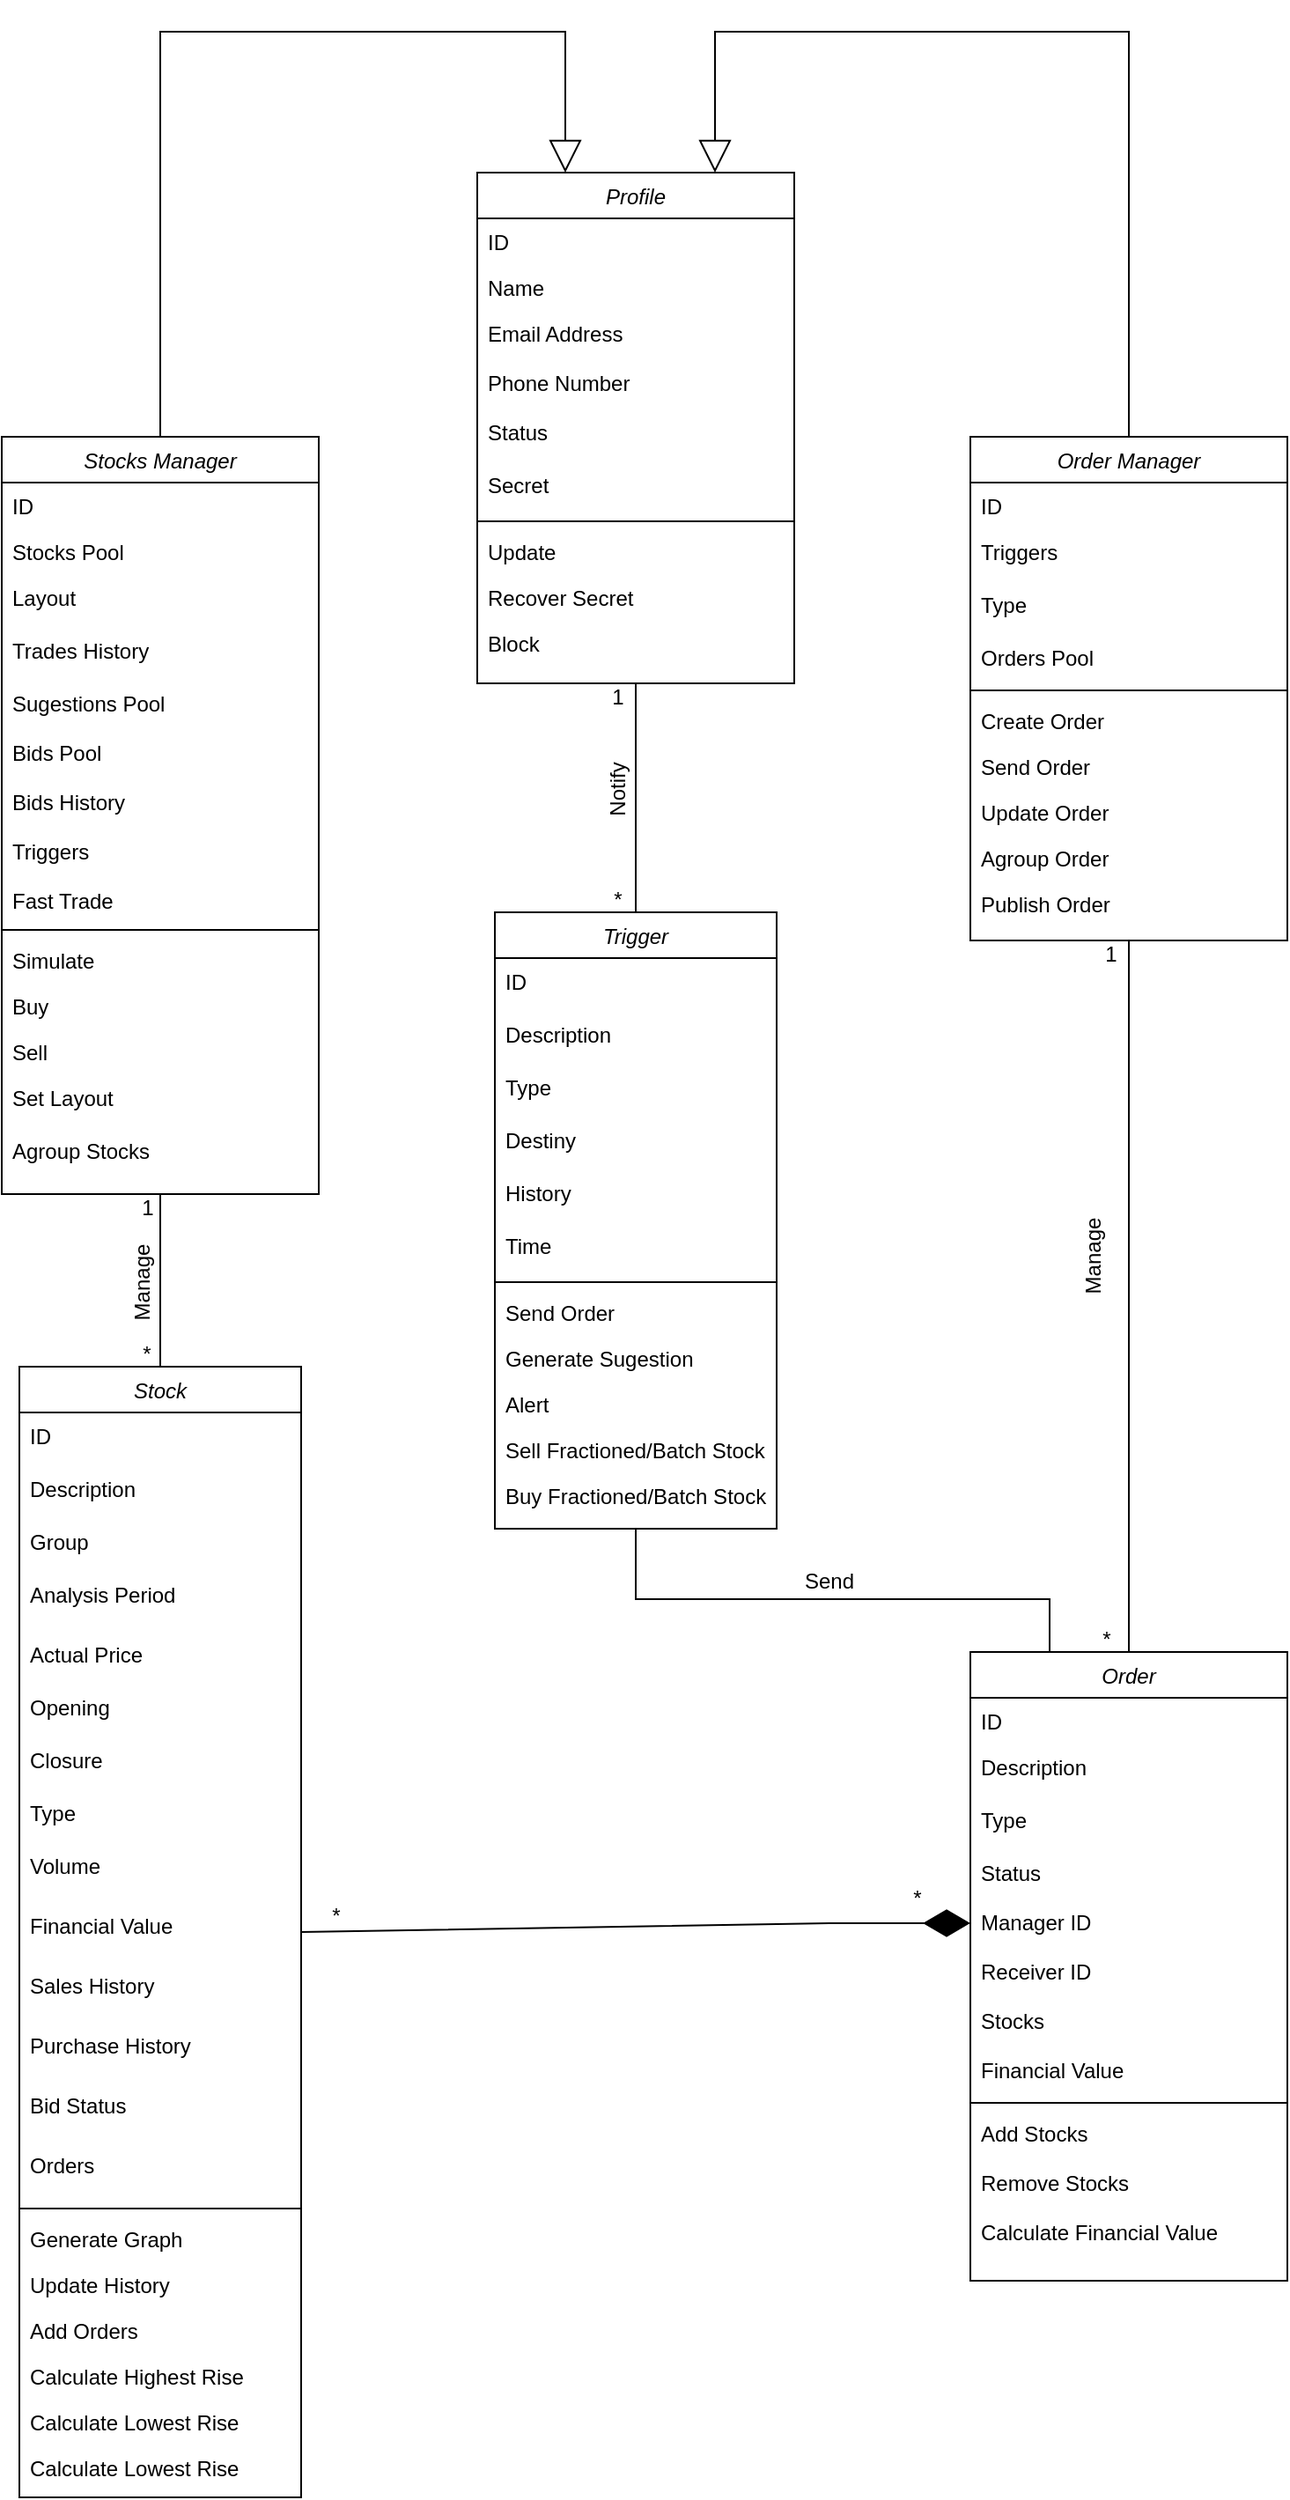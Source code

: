<mxfile version="21.0.6" type="github">
  <diagram id="C5RBs43oDa-KdzZeNtuy" name="Page-1">
    <mxGraphModel dx="959" dy="537" grid="1" gridSize="10" guides="1" tooltips="1" connect="1" arrows="1" fold="1" page="1" pageScale="1" pageWidth="827" pageHeight="1169" math="0" shadow="0">
      <root>
        <mxCell id="WIyWlLk6GJQsqaUBKTNV-0" />
        <mxCell id="WIyWlLk6GJQsqaUBKTNV-1" parent="WIyWlLk6GJQsqaUBKTNV-0" />
        <mxCell id="zkfFHV4jXpPFQw0GAbJ--0" value="Profile" style="swimlane;fontStyle=2;align=center;verticalAlign=top;childLayout=stackLayout;horizontal=1;startSize=26;horizontalStack=0;resizeParent=1;resizeLast=0;collapsible=1;marginBottom=0;rounded=0;shadow=0;strokeWidth=1;" parent="WIyWlLk6GJQsqaUBKTNV-1" vertex="1">
          <mxGeometry x="290" y="120" width="180" height="290" as="geometry">
            <mxRectangle x="290" y="120" width="160" height="26" as="alternateBounds" />
          </mxGeometry>
        </mxCell>
        <mxCell id="zkfFHV4jXpPFQw0GAbJ--1" value="ID" style="text;align=left;verticalAlign=top;spacingLeft=4;spacingRight=4;overflow=hidden;rotatable=0;points=[[0,0.5],[1,0.5]];portConstraint=eastwest;" parent="zkfFHV4jXpPFQw0GAbJ--0" vertex="1">
          <mxGeometry y="26" width="180" height="26" as="geometry" />
        </mxCell>
        <mxCell id="VoE8Lztti9GlDLRL7Cn9-77" value="Name" style="text;align=left;verticalAlign=top;spacingLeft=4;spacingRight=4;overflow=hidden;rotatable=0;points=[[0,0.5],[1,0.5]];portConstraint=eastwest;" vertex="1" parent="zkfFHV4jXpPFQw0GAbJ--0">
          <mxGeometry y="52" width="180" height="26" as="geometry" />
        </mxCell>
        <mxCell id="VoE8Lztti9GlDLRL7Cn9-10" value="Email Address" style="text;align=left;verticalAlign=top;spacingLeft=4;spacingRight=4;overflow=hidden;rotatable=0;points=[[0,0.5],[1,0.5]];portConstraint=eastwest;rounded=0;shadow=0;html=0;" vertex="1" parent="zkfFHV4jXpPFQw0GAbJ--0">
          <mxGeometry y="78" width="180" height="28" as="geometry" />
        </mxCell>
        <mxCell id="VoE8Lztti9GlDLRL7Cn9-27" value="Phone Number" style="text;align=left;verticalAlign=top;spacingLeft=4;spacingRight=4;overflow=hidden;rotatable=0;points=[[0,0.5],[1,0.5]];portConstraint=eastwest;rounded=0;shadow=0;html=0;" vertex="1" parent="zkfFHV4jXpPFQw0GAbJ--0">
          <mxGeometry y="106" width="180" height="28" as="geometry" />
        </mxCell>
        <mxCell id="VoE8Lztti9GlDLRL7Cn9-11" value="Status" style="text;align=left;verticalAlign=top;spacingLeft=4;spacingRight=4;overflow=hidden;rotatable=0;points=[[0,0.5],[1,0.5]];portConstraint=eastwest;rounded=0;shadow=0;html=0;" vertex="1" parent="zkfFHV4jXpPFQw0GAbJ--0">
          <mxGeometry y="134" width="180" height="30" as="geometry" />
        </mxCell>
        <mxCell id="VoE8Lztti9GlDLRL7Cn9-12" value="Secret" style="text;align=left;verticalAlign=top;spacingLeft=4;spacingRight=4;overflow=hidden;rotatable=0;points=[[0,0.5],[1,0.5]];portConstraint=eastwest;rounded=0;shadow=0;html=0;" vertex="1" parent="zkfFHV4jXpPFQw0GAbJ--0">
          <mxGeometry y="164" width="180" height="30" as="geometry" />
        </mxCell>
        <mxCell id="zkfFHV4jXpPFQw0GAbJ--4" value="" style="line;html=1;strokeWidth=1;align=left;verticalAlign=middle;spacingTop=-1;spacingLeft=3;spacingRight=3;rotatable=0;labelPosition=right;points=[];portConstraint=eastwest;" parent="zkfFHV4jXpPFQw0GAbJ--0" vertex="1">
          <mxGeometry y="194" width="180" height="8" as="geometry" />
        </mxCell>
        <mxCell id="zkfFHV4jXpPFQw0GAbJ--5" value="Update" style="text;align=left;verticalAlign=top;spacingLeft=4;spacingRight=4;overflow=hidden;rotatable=0;points=[[0,0.5],[1,0.5]];portConstraint=eastwest;" parent="zkfFHV4jXpPFQw0GAbJ--0" vertex="1">
          <mxGeometry y="202" width="180" height="26" as="geometry" />
        </mxCell>
        <mxCell id="VoE8Lztti9GlDLRL7Cn9-13" value="Recover Secret" style="text;align=left;verticalAlign=top;spacingLeft=4;spacingRight=4;overflow=hidden;rotatable=0;points=[[0,0.5],[1,0.5]];portConstraint=eastwest;" vertex="1" parent="zkfFHV4jXpPFQw0GAbJ--0">
          <mxGeometry y="228" width="180" height="26" as="geometry" />
        </mxCell>
        <mxCell id="VoE8Lztti9GlDLRL7Cn9-14" value="Block" style="text;align=left;verticalAlign=top;spacingLeft=4;spacingRight=4;overflow=hidden;rotatable=0;points=[[0,0.5],[1,0.5]];portConstraint=eastwest;" vertex="1" parent="zkfFHV4jXpPFQw0GAbJ--0">
          <mxGeometry y="254" width="180" height="26" as="geometry" />
        </mxCell>
        <mxCell id="VoE8Lztti9GlDLRL7Cn9-42" value="Order Manager" style="swimlane;fontStyle=2;align=center;verticalAlign=top;childLayout=stackLayout;horizontal=1;startSize=26;horizontalStack=0;resizeParent=1;resizeLast=0;collapsible=1;marginBottom=0;rounded=0;shadow=0;strokeWidth=1;" vertex="1" parent="WIyWlLk6GJQsqaUBKTNV-1">
          <mxGeometry x="570" y="270" width="180" height="286" as="geometry">
            <mxRectangle x="580" y="320" width="160" height="26" as="alternateBounds" />
          </mxGeometry>
        </mxCell>
        <mxCell id="VoE8Lztti9GlDLRL7Cn9-79" value="ID" style="text;align=left;verticalAlign=top;spacingLeft=4;spacingRight=4;overflow=hidden;rotatable=0;points=[[0,0.5],[1,0.5]];portConstraint=eastwest;" vertex="1" parent="VoE8Lztti9GlDLRL7Cn9-42">
          <mxGeometry y="26" width="180" height="26" as="geometry" />
        </mxCell>
        <mxCell id="VoE8Lztti9GlDLRL7Cn9-44" value="Triggers" style="text;align=left;verticalAlign=top;spacingLeft=4;spacingRight=4;overflow=hidden;rotatable=0;points=[[0,0.5],[1,0.5]];portConstraint=eastwest;rounded=0;shadow=0;html=0;" vertex="1" parent="VoE8Lztti9GlDLRL7Cn9-42">
          <mxGeometry y="52" width="180" height="30" as="geometry" />
        </mxCell>
        <mxCell id="VoE8Lztti9GlDLRL7Cn9-45" value="Type" style="text;align=left;verticalAlign=top;spacingLeft=4;spacingRight=4;overflow=hidden;rotatable=0;points=[[0,0.5],[1,0.5]];portConstraint=eastwest;rounded=0;shadow=0;html=0;" vertex="1" parent="VoE8Lztti9GlDLRL7Cn9-42">
          <mxGeometry y="82" width="180" height="30" as="geometry" />
        </mxCell>
        <mxCell id="VoE8Lztti9GlDLRL7Cn9-46" value="Orders Pool" style="text;align=left;verticalAlign=top;spacingLeft=4;spacingRight=4;overflow=hidden;rotatable=0;points=[[0,0.5],[1,0.5]];portConstraint=eastwest;rounded=0;shadow=0;html=0;" vertex="1" parent="VoE8Lztti9GlDLRL7Cn9-42">
          <mxGeometry y="112" width="180" height="28" as="geometry" />
        </mxCell>
        <mxCell id="VoE8Lztti9GlDLRL7Cn9-50" value="" style="line;html=1;strokeWidth=1;align=left;verticalAlign=middle;spacingTop=-1;spacingLeft=3;spacingRight=3;rotatable=0;labelPosition=right;points=[];portConstraint=eastwest;" vertex="1" parent="VoE8Lztti9GlDLRL7Cn9-42">
          <mxGeometry y="140" width="180" height="8" as="geometry" />
        </mxCell>
        <mxCell id="VoE8Lztti9GlDLRL7Cn9-52" value="Create Order" style="text;align=left;verticalAlign=top;spacingLeft=4;spacingRight=4;overflow=hidden;rotatable=0;points=[[0,0.5],[1,0.5]];portConstraint=eastwest;" vertex="1" parent="VoE8Lztti9GlDLRL7Cn9-42">
          <mxGeometry y="148" width="180" height="26" as="geometry" />
        </mxCell>
        <mxCell id="VoE8Lztti9GlDLRL7Cn9-149" value="Send Order" style="text;align=left;verticalAlign=top;spacingLeft=4;spacingRight=4;overflow=hidden;rotatable=0;points=[[0,0.5],[1,0.5]];portConstraint=eastwest;" vertex="1" parent="VoE8Lztti9GlDLRL7Cn9-42">
          <mxGeometry y="174" width="180" height="26" as="geometry" />
        </mxCell>
        <mxCell id="VoE8Lztti9GlDLRL7Cn9-51" value="Update Order" style="text;align=left;verticalAlign=top;spacingLeft=4;spacingRight=4;overflow=hidden;rotatable=0;points=[[0,0.5],[1,0.5]];portConstraint=eastwest;" vertex="1" parent="VoE8Lztti9GlDLRL7Cn9-42">
          <mxGeometry y="200" width="180" height="26" as="geometry" />
        </mxCell>
        <mxCell id="VoE8Lztti9GlDLRL7Cn9-60" value="Agroup Order" style="text;align=left;verticalAlign=top;spacingLeft=4;spacingRight=4;overflow=hidden;rotatable=0;points=[[0,0.5],[1,0.5]];portConstraint=eastwest;" vertex="1" parent="VoE8Lztti9GlDLRL7Cn9-42">
          <mxGeometry y="226" width="180" height="26" as="geometry" />
        </mxCell>
        <mxCell id="VoE8Lztti9GlDLRL7Cn9-61" value="Publish Order" style="text;align=left;verticalAlign=top;spacingLeft=4;spacingRight=4;overflow=hidden;rotatable=0;points=[[0,0.5],[1,0.5]];portConstraint=eastwest;" vertex="1" parent="VoE8Lztti9GlDLRL7Cn9-42">
          <mxGeometry y="252" width="180" height="26" as="geometry" />
        </mxCell>
        <mxCell id="VoE8Lztti9GlDLRL7Cn9-15" value="Stocks Manager" style="swimlane;fontStyle=2;align=center;verticalAlign=top;childLayout=stackLayout;horizontal=1;startSize=26;horizontalStack=0;resizeParent=1;resizeLast=0;collapsible=1;marginBottom=0;rounded=0;shadow=0;strokeWidth=1;" vertex="1" parent="WIyWlLk6GJQsqaUBKTNV-1">
          <mxGeometry x="20" y="270" width="180" height="430" as="geometry">
            <mxRectangle x="20" y="270" width="160" height="26" as="alternateBounds" />
          </mxGeometry>
        </mxCell>
        <mxCell id="VoE8Lztti9GlDLRL7Cn9-78" value="ID" style="text;align=left;verticalAlign=top;spacingLeft=4;spacingRight=4;overflow=hidden;rotatable=0;points=[[0,0.5],[1,0.5]];portConstraint=eastwest;" vertex="1" parent="VoE8Lztti9GlDLRL7Cn9-15">
          <mxGeometry y="26" width="180" height="26" as="geometry" />
        </mxCell>
        <mxCell id="VoE8Lztti9GlDLRL7Cn9-16" value="Stocks Pool" style="text;align=left;verticalAlign=top;spacingLeft=4;spacingRight=4;overflow=hidden;rotatable=0;points=[[0,0.5],[1,0.5]];portConstraint=eastwest;" vertex="1" parent="VoE8Lztti9GlDLRL7Cn9-15">
          <mxGeometry y="52" width="180" height="26" as="geometry" />
        </mxCell>
        <mxCell id="VoE8Lztti9GlDLRL7Cn9-24" value="Layout" style="text;align=left;verticalAlign=top;spacingLeft=4;spacingRight=4;overflow=hidden;rotatable=0;points=[[0,0.5],[1,0.5]];portConstraint=eastwest;rounded=0;shadow=0;html=0;" vertex="1" parent="VoE8Lztti9GlDLRL7Cn9-15">
          <mxGeometry y="78" width="180" height="30" as="geometry" />
        </mxCell>
        <mxCell id="VoE8Lztti9GlDLRL7Cn9-18" value="Trades History" style="text;align=left;verticalAlign=top;spacingLeft=4;spacingRight=4;overflow=hidden;rotatable=0;points=[[0,0.5],[1,0.5]];portConstraint=eastwest;rounded=0;shadow=0;html=0;" vertex="1" parent="VoE8Lztti9GlDLRL7Cn9-15">
          <mxGeometry y="108" width="180" height="30" as="geometry" />
        </mxCell>
        <mxCell id="VoE8Lztti9GlDLRL7Cn9-26" value="Sugestions Pool" style="text;align=left;verticalAlign=top;spacingLeft=4;spacingRight=4;overflow=hidden;rotatable=0;points=[[0,0.5],[1,0.5]];portConstraint=eastwest;rounded=0;shadow=0;html=0;" vertex="1" parent="VoE8Lztti9GlDLRL7Cn9-15">
          <mxGeometry y="138" width="180" height="28" as="geometry" />
        </mxCell>
        <mxCell id="VoE8Lztti9GlDLRL7Cn9-39" value="Bids Pool" style="text;align=left;verticalAlign=top;spacingLeft=4;spacingRight=4;overflow=hidden;rotatable=0;points=[[0,0.5],[1,0.5]];portConstraint=eastwest;rounded=0;shadow=0;html=0;" vertex="1" parent="VoE8Lztti9GlDLRL7Cn9-15">
          <mxGeometry y="166" width="180" height="28" as="geometry" />
        </mxCell>
        <mxCell id="VoE8Lztti9GlDLRL7Cn9-57" value="Bids History" style="text;align=left;verticalAlign=top;spacingLeft=4;spacingRight=4;overflow=hidden;rotatable=0;points=[[0,0.5],[1,0.5]];portConstraint=eastwest;rounded=0;shadow=0;html=0;" vertex="1" parent="VoE8Lztti9GlDLRL7Cn9-15">
          <mxGeometry y="194" width="180" height="28" as="geometry" />
        </mxCell>
        <mxCell id="VoE8Lztti9GlDLRL7Cn9-17" value="Triggers" style="text;align=left;verticalAlign=top;spacingLeft=4;spacingRight=4;overflow=hidden;rotatable=0;points=[[0,0.5],[1,0.5]];portConstraint=eastwest;rounded=0;shadow=0;html=0;" vertex="1" parent="VoE8Lztti9GlDLRL7Cn9-15">
          <mxGeometry y="222" width="180" height="28" as="geometry" />
        </mxCell>
        <mxCell id="VoE8Lztti9GlDLRL7Cn9-164" value="Fast Trade" style="text;align=left;verticalAlign=top;spacingLeft=4;spacingRight=4;overflow=hidden;rotatable=0;points=[[0,0.5],[1,0.5]];portConstraint=eastwest;" vertex="1" parent="VoE8Lztti9GlDLRL7Cn9-15">
          <mxGeometry y="250" width="180" height="26" as="geometry" />
        </mxCell>
        <mxCell id="VoE8Lztti9GlDLRL7Cn9-20" value="" style="line;html=1;strokeWidth=1;align=left;verticalAlign=middle;spacingTop=-1;spacingLeft=3;spacingRight=3;rotatable=0;labelPosition=right;points=[];portConstraint=eastwest;" vertex="1" parent="VoE8Lztti9GlDLRL7Cn9-15">
          <mxGeometry y="276" width="180" height="8" as="geometry" />
        </mxCell>
        <mxCell id="VoE8Lztti9GlDLRL7Cn9-21" value="Simulate" style="text;align=left;verticalAlign=top;spacingLeft=4;spacingRight=4;overflow=hidden;rotatable=0;points=[[0,0.5],[1,0.5]];portConstraint=eastwest;" vertex="1" parent="VoE8Lztti9GlDLRL7Cn9-15">
          <mxGeometry y="284" width="180" height="26" as="geometry" />
        </mxCell>
        <mxCell id="VoE8Lztti9GlDLRL7Cn9-22" value="Buy" style="text;align=left;verticalAlign=top;spacingLeft=4;spacingRight=4;overflow=hidden;rotatable=0;points=[[0,0.5],[1,0.5]];portConstraint=eastwest;" vertex="1" parent="VoE8Lztti9GlDLRL7Cn9-15">
          <mxGeometry y="310" width="180" height="26" as="geometry" />
        </mxCell>
        <mxCell id="VoE8Lztti9GlDLRL7Cn9-40" value="Sell" style="text;align=left;verticalAlign=top;spacingLeft=4;spacingRight=4;overflow=hidden;rotatable=0;points=[[0,0.5],[1,0.5]];portConstraint=eastwest;" vertex="1" parent="VoE8Lztti9GlDLRL7Cn9-15">
          <mxGeometry y="336" width="180" height="26" as="geometry" />
        </mxCell>
        <mxCell id="VoE8Lztti9GlDLRL7Cn9-23" value="Set Layout" style="text;align=left;verticalAlign=top;spacingLeft=4;spacingRight=4;overflow=hidden;rotatable=0;points=[[0,0.5],[1,0.5]];portConstraint=eastwest;" vertex="1" parent="VoE8Lztti9GlDLRL7Cn9-15">
          <mxGeometry y="362" width="180" height="30" as="geometry" />
        </mxCell>
        <mxCell id="VoE8Lztti9GlDLRL7Cn9-41" value="Agroup Stocks" style="text;align=left;verticalAlign=top;spacingLeft=4;spacingRight=4;overflow=hidden;rotatable=0;points=[[0,0.5],[1,0.5]];portConstraint=eastwest;" vertex="1" parent="VoE8Lztti9GlDLRL7Cn9-15">
          <mxGeometry y="392" width="180" height="30" as="geometry" />
        </mxCell>
        <mxCell id="VoE8Lztti9GlDLRL7Cn9-63" value="Stock" style="swimlane;fontStyle=2;align=center;verticalAlign=top;childLayout=stackLayout;horizontal=1;startSize=26;horizontalStack=0;resizeParent=1;resizeLast=0;collapsible=1;marginBottom=0;rounded=0;shadow=0;strokeWidth=1;" vertex="1" parent="WIyWlLk6GJQsqaUBKTNV-1">
          <mxGeometry x="30" y="798" width="160" height="642" as="geometry">
            <mxRectangle x="30" y="860" width="160" height="26" as="alternateBounds" />
          </mxGeometry>
        </mxCell>
        <mxCell id="VoE8Lztti9GlDLRL7Cn9-75" value="ID" style="text;align=left;verticalAlign=top;spacingLeft=4;spacingRight=4;overflow=hidden;rotatable=0;points=[[0,0.5],[1,0.5]];portConstraint=eastwest;rounded=0;shadow=0;html=0;" vertex="1" parent="VoE8Lztti9GlDLRL7Cn9-63">
          <mxGeometry y="26" width="160" height="30" as="geometry" />
        </mxCell>
        <mxCell id="VoE8Lztti9GlDLRL7Cn9-153" value="Description" style="text;align=left;verticalAlign=top;spacingLeft=4;spacingRight=4;overflow=hidden;rotatable=0;points=[[0,0.5],[1,0.5]];portConstraint=eastwest;rounded=0;shadow=0;html=0;" vertex="1" parent="VoE8Lztti9GlDLRL7Cn9-63">
          <mxGeometry y="56" width="160" height="30" as="geometry" />
        </mxCell>
        <mxCell id="VoE8Lztti9GlDLRL7Cn9-76" value="Group" style="text;align=left;verticalAlign=top;spacingLeft=4;spacingRight=4;overflow=hidden;rotatable=0;points=[[0,0.5],[1,0.5]];portConstraint=eastwest;rounded=0;shadow=0;html=0;" vertex="1" parent="VoE8Lztti9GlDLRL7Cn9-63">
          <mxGeometry y="86" width="160" height="30" as="geometry" />
        </mxCell>
        <mxCell id="VoE8Lztti9GlDLRL7Cn9-96" value="Analysis Period" style="text;align=left;verticalAlign=top;spacingLeft=4;spacingRight=4;overflow=hidden;rotatable=0;points=[[0,0.5],[1,0.5]];portConstraint=eastwest;rounded=0;shadow=0;html=0;" vertex="1" parent="VoE8Lztti9GlDLRL7Cn9-63">
          <mxGeometry y="116" width="160" height="34" as="geometry" />
        </mxCell>
        <mxCell id="VoE8Lztti9GlDLRL7Cn9-65" value="Actual Price" style="text;align=left;verticalAlign=top;spacingLeft=4;spacingRight=4;overflow=hidden;rotatable=0;points=[[0,0.5],[1,0.5]];portConstraint=eastwest;rounded=0;shadow=0;html=0;" vertex="1" parent="VoE8Lztti9GlDLRL7Cn9-63">
          <mxGeometry y="150" width="160" height="30" as="geometry" />
        </mxCell>
        <mxCell id="VoE8Lztti9GlDLRL7Cn9-93" value="Opening" style="text;align=left;verticalAlign=top;spacingLeft=4;spacingRight=4;overflow=hidden;rotatable=0;points=[[0,0.5],[1,0.5]];portConstraint=eastwest;rounded=0;shadow=0;html=0;" vertex="1" parent="VoE8Lztti9GlDLRL7Cn9-63">
          <mxGeometry y="180" width="160" height="30" as="geometry" />
        </mxCell>
        <mxCell id="VoE8Lztti9GlDLRL7Cn9-94" value="Closure" style="text;align=left;verticalAlign=top;spacingLeft=4;spacingRight=4;overflow=hidden;rotatable=0;points=[[0,0.5],[1,0.5]];portConstraint=eastwest;rounded=0;shadow=0;html=0;" vertex="1" parent="VoE8Lztti9GlDLRL7Cn9-63">
          <mxGeometry y="210" width="160" height="30" as="geometry" />
        </mxCell>
        <mxCell id="VoE8Lztti9GlDLRL7Cn9-84" value="Type" style="text;align=left;verticalAlign=top;spacingLeft=4;spacingRight=4;overflow=hidden;rotatable=0;points=[[0,0.5],[1,0.5]];portConstraint=eastwest;rounded=0;shadow=0;html=0;" vertex="1" parent="VoE8Lztti9GlDLRL7Cn9-63">
          <mxGeometry y="240" width="160" height="30" as="geometry" />
        </mxCell>
        <mxCell id="VoE8Lztti9GlDLRL7Cn9-73" value="Volume" style="text;align=left;verticalAlign=top;spacingLeft=4;spacingRight=4;overflow=hidden;rotatable=0;points=[[0,0.5],[1,0.5]];portConstraint=eastwest;rounded=0;shadow=0;html=0;" vertex="1" parent="VoE8Lztti9GlDLRL7Cn9-63">
          <mxGeometry y="270" width="160" height="34" as="geometry" />
        </mxCell>
        <mxCell id="VoE8Lztti9GlDLRL7Cn9-158" value="Financial Value" style="text;align=left;verticalAlign=top;spacingLeft=4;spacingRight=4;overflow=hidden;rotatable=0;points=[[0,0.5],[1,0.5]];portConstraint=eastwest;rounded=0;shadow=0;html=0;" vertex="1" parent="VoE8Lztti9GlDLRL7Cn9-63">
          <mxGeometry y="304" width="160" height="34" as="geometry" />
        </mxCell>
        <mxCell id="VoE8Lztti9GlDLRL7Cn9-80" value="Sales History" style="text;align=left;verticalAlign=top;spacingLeft=4;spacingRight=4;overflow=hidden;rotatable=0;points=[[0,0.5],[1,0.5]];portConstraint=eastwest;rounded=0;shadow=0;html=0;" vertex="1" parent="VoE8Lztti9GlDLRL7Cn9-63">
          <mxGeometry y="338" width="160" height="34" as="geometry" />
        </mxCell>
        <mxCell id="VoE8Lztti9GlDLRL7Cn9-81" value="Purchase History" style="text;align=left;verticalAlign=top;spacingLeft=4;spacingRight=4;overflow=hidden;rotatable=0;points=[[0,0.5],[1,0.5]];portConstraint=eastwest;rounded=0;shadow=0;html=0;" vertex="1" parent="VoE8Lztti9GlDLRL7Cn9-63">
          <mxGeometry y="372" width="160" height="34" as="geometry" />
        </mxCell>
        <mxCell id="VoE8Lztti9GlDLRL7Cn9-74" value="Bid Status" style="text;align=left;verticalAlign=top;spacingLeft=4;spacingRight=4;overflow=hidden;rotatable=0;points=[[0,0.5],[1,0.5]];portConstraint=eastwest;rounded=0;shadow=0;html=0;" vertex="1" parent="VoE8Lztti9GlDLRL7Cn9-63">
          <mxGeometry y="406" width="160" height="34" as="geometry" />
        </mxCell>
        <mxCell id="VoE8Lztti9GlDLRL7Cn9-150" value="Orders" style="text;align=left;verticalAlign=top;spacingLeft=4;spacingRight=4;overflow=hidden;rotatable=0;points=[[0,0.5],[1,0.5]];portConstraint=eastwest;rounded=0;shadow=0;html=0;" vertex="1" parent="VoE8Lztti9GlDLRL7Cn9-63">
          <mxGeometry y="440" width="160" height="34" as="geometry" />
        </mxCell>
        <mxCell id="VoE8Lztti9GlDLRL7Cn9-67" value="" style="line;html=1;strokeWidth=1;align=left;verticalAlign=middle;spacingTop=-1;spacingLeft=3;spacingRight=3;rotatable=0;labelPosition=right;points=[];portConstraint=eastwest;" vertex="1" parent="VoE8Lztti9GlDLRL7Cn9-63">
          <mxGeometry y="474" width="160" height="8" as="geometry" />
        </mxCell>
        <mxCell id="VoE8Lztti9GlDLRL7Cn9-68" value="Generate Graph" style="text;align=left;verticalAlign=top;spacingLeft=4;spacingRight=4;overflow=hidden;rotatable=0;points=[[0,0.5],[1,0.5]];portConstraint=eastwest;" vertex="1" parent="VoE8Lztti9GlDLRL7Cn9-63">
          <mxGeometry y="482" width="160" height="26" as="geometry" />
        </mxCell>
        <mxCell id="VoE8Lztti9GlDLRL7Cn9-69" value="Update History" style="text;align=left;verticalAlign=top;spacingLeft=4;spacingRight=4;overflow=hidden;rotatable=0;points=[[0,0.5],[1,0.5]];portConstraint=eastwest;" vertex="1" parent="VoE8Lztti9GlDLRL7Cn9-63">
          <mxGeometry y="508" width="160" height="26" as="geometry" />
        </mxCell>
        <mxCell id="VoE8Lztti9GlDLRL7Cn9-82" value="Add Orders" style="text;align=left;verticalAlign=top;spacingLeft=4;spacingRight=4;overflow=hidden;rotatable=0;points=[[0,0.5],[1,0.5]];portConstraint=eastwest;" vertex="1" parent="VoE8Lztti9GlDLRL7Cn9-63">
          <mxGeometry y="534" width="160" height="26" as="geometry" />
        </mxCell>
        <mxCell id="VoE8Lztti9GlDLRL7Cn9-90" value="Calculate Highest Rise" style="text;align=left;verticalAlign=top;spacingLeft=4;spacingRight=4;overflow=hidden;rotatable=0;points=[[0,0.5],[1,0.5]];portConstraint=eastwest;" vertex="1" parent="VoE8Lztti9GlDLRL7Cn9-63">
          <mxGeometry y="560" width="160" height="26" as="geometry" />
        </mxCell>
        <mxCell id="VoE8Lztti9GlDLRL7Cn9-92" value="Calculate Lowest Rise" style="text;align=left;verticalAlign=top;spacingLeft=4;spacingRight=4;overflow=hidden;rotatable=0;points=[[0,0.5],[1,0.5]];portConstraint=eastwest;" vertex="1" parent="VoE8Lztti9GlDLRL7Cn9-63">
          <mxGeometry y="586" width="160" height="26" as="geometry" />
        </mxCell>
        <mxCell id="VoE8Lztti9GlDLRL7Cn9-161" value="Calculate Lowest Rise" style="text;align=left;verticalAlign=top;spacingLeft=4;spacingRight=4;overflow=hidden;rotatable=0;points=[[0,0.5],[1,0.5]];portConstraint=eastwest;" vertex="1" parent="VoE8Lztti9GlDLRL7Cn9-63">
          <mxGeometry y="612" width="160" height="26" as="geometry" />
        </mxCell>
        <mxCell id="VoE8Lztti9GlDLRL7Cn9-100" value="Trigger" style="swimlane;fontStyle=2;align=center;verticalAlign=top;childLayout=stackLayout;horizontal=1;startSize=26;horizontalStack=0;resizeParent=1;resizeLast=0;collapsible=1;marginBottom=0;rounded=0;shadow=0;strokeWidth=1;" vertex="1" parent="WIyWlLk6GJQsqaUBKTNV-1">
          <mxGeometry x="300" y="540" width="160" height="350" as="geometry">
            <mxRectangle x="310" y="454" width="160" height="26" as="alternateBounds" />
          </mxGeometry>
        </mxCell>
        <mxCell id="VoE8Lztti9GlDLRL7Cn9-101" value="ID" style="text;align=left;verticalAlign=top;spacingLeft=4;spacingRight=4;overflow=hidden;rotatable=0;points=[[0,0.5],[1,0.5]];portConstraint=eastwest;rounded=0;shadow=0;html=0;" vertex="1" parent="VoE8Lztti9GlDLRL7Cn9-100">
          <mxGeometry y="26" width="160" height="30" as="geometry" />
        </mxCell>
        <mxCell id="VoE8Lztti9GlDLRL7Cn9-154" value="Description" style="text;align=left;verticalAlign=top;spacingLeft=4;spacingRight=4;overflow=hidden;rotatable=0;points=[[0,0.5],[1,0.5]];portConstraint=eastwest;rounded=0;shadow=0;html=0;" vertex="1" parent="VoE8Lztti9GlDLRL7Cn9-100">
          <mxGeometry y="56" width="160" height="30" as="geometry" />
        </mxCell>
        <mxCell id="VoE8Lztti9GlDLRL7Cn9-122" value="Type" style="text;align=left;verticalAlign=top;spacingLeft=4;spacingRight=4;overflow=hidden;rotatable=0;points=[[0,0.5],[1,0.5]];portConstraint=eastwest;rounded=0;shadow=0;html=0;" vertex="1" parent="VoE8Lztti9GlDLRL7Cn9-100">
          <mxGeometry y="86" width="160" height="30" as="geometry" />
        </mxCell>
        <mxCell id="VoE8Lztti9GlDLRL7Cn9-124" value="Destiny" style="text;align=left;verticalAlign=top;spacingLeft=4;spacingRight=4;overflow=hidden;rotatable=0;points=[[0,0.5],[1,0.5]];portConstraint=eastwest;rounded=0;shadow=0;html=0;" vertex="1" parent="VoE8Lztti9GlDLRL7Cn9-100">
          <mxGeometry y="116" width="160" height="30" as="geometry" />
        </mxCell>
        <mxCell id="VoE8Lztti9GlDLRL7Cn9-126" value="History" style="text;align=left;verticalAlign=top;spacingLeft=4;spacingRight=4;overflow=hidden;rotatable=0;points=[[0,0.5],[1,0.5]];portConstraint=eastwest;rounded=0;shadow=0;html=0;" vertex="1" parent="VoE8Lztti9GlDLRL7Cn9-100">
          <mxGeometry y="146" width="160" height="30" as="geometry" />
        </mxCell>
        <mxCell id="VoE8Lztti9GlDLRL7Cn9-123" value="Time" style="text;align=left;verticalAlign=top;spacingLeft=4;spacingRight=4;overflow=hidden;rotatable=0;points=[[0,0.5],[1,0.5]];portConstraint=eastwest;rounded=0;shadow=0;html=0;" vertex="1" parent="VoE8Lztti9GlDLRL7Cn9-100">
          <mxGeometry y="176" width="160" height="30" as="geometry" />
        </mxCell>
        <mxCell id="VoE8Lztti9GlDLRL7Cn9-113" value="" style="line;html=1;strokeWidth=1;align=left;verticalAlign=middle;spacingTop=-1;spacingLeft=3;spacingRight=3;rotatable=0;labelPosition=right;points=[];portConstraint=eastwest;" vertex="1" parent="VoE8Lztti9GlDLRL7Cn9-100">
          <mxGeometry y="206" width="160" height="8" as="geometry" />
        </mxCell>
        <mxCell id="VoE8Lztti9GlDLRL7Cn9-114" value="Send Order" style="text;align=left;verticalAlign=top;spacingLeft=4;spacingRight=4;overflow=hidden;rotatable=0;points=[[0,0.5],[1,0.5]];portConstraint=eastwest;" vertex="1" parent="VoE8Lztti9GlDLRL7Cn9-100">
          <mxGeometry y="214" width="160" height="26" as="geometry" />
        </mxCell>
        <mxCell id="VoE8Lztti9GlDLRL7Cn9-141" value="Generate Sugestion" style="text;align=left;verticalAlign=top;spacingLeft=4;spacingRight=4;overflow=hidden;rotatable=0;points=[[0,0.5],[1,0.5]];portConstraint=eastwest;" vertex="1" parent="VoE8Lztti9GlDLRL7Cn9-100">
          <mxGeometry y="240" width="160" height="26" as="geometry" />
        </mxCell>
        <mxCell id="VoE8Lztti9GlDLRL7Cn9-115" value="Alert" style="text;align=left;verticalAlign=top;spacingLeft=4;spacingRight=4;overflow=hidden;rotatable=0;points=[[0,0.5],[1,0.5]];portConstraint=eastwest;" vertex="1" parent="VoE8Lztti9GlDLRL7Cn9-100">
          <mxGeometry y="266" width="160" height="26" as="geometry" />
        </mxCell>
        <mxCell id="VoE8Lztti9GlDLRL7Cn9-127" value="Sell Fractioned/Batch Stock" style="text;align=left;verticalAlign=top;spacingLeft=4;spacingRight=4;overflow=hidden;rotatable=0;points=[[0,0.5],[1,0.5]];portConstraint=eastwest;" vertex="1" parent="VoE8Lztti9GlDLRL7Cn9-100">
          <mxGeometry y="292" width="160" height="26" as="geometry" />
        </mxCell>
        <mxCell id="VoE8Lztti9GlDLRL7Cn9-125" value="Buy Fractioned/Batch Stock" style="text;align=left;verticalAlign=top;spacingLeft=4;spacingRight=4;overflow=hidden;rotatable=0;points=[[0,0.5],[1,0.5]];portConstraint=eastwest;" vertex="1" parent="VoE8Lztti9GlDLRL7Cn9-100">
          <mxGeometry y="318" width="160" height="26" as="geometry" />
        </mxCell>
        <mxCell id="VoE8Lztti9GlDLRL7Cn9-128" value="Order" style="swimlane;fontStyle=2;align=center;verticalAlign=top;childLayout=stackLayout;horizontal=1;startSize=26;horizontalStack=0;resizeParent=1;resizeLast=0;collapsible=1;marginBottom=0;rounded=0;shadow=0;strokeWidth=1;" vertex="1" parent="WIyWlLk6GJQsqaUBKTNV-1">
          <mxGeometry x="570" y="960" width="180" height="357" as="geometry">
            <mxRectangle x="590" y="640" width="160" height="26" as="alternateBounds" />
          </mxGeometry>
        </mxCell>
        <mxCell id="VoE8Lztti9GlDLRL7Cn9-129" value="ID" style="text;align=left;verticalAlign=top;spacingLeft=4;spacingRight=4;overflow=hidden;rotatable=0;points=[[0,0.5],[1,0.5]];portConstraint=eastwest;" vertex="1" parent="VoE8Lztti9GlDLRL7Cn9-128">
          <mxGeometry y="26" width="180" height="26" as="geometry" />
        </mxCell>
        <mxCell id="VoE8Lztti9GlDLRL7Cn9-155" value="Description" style="text;align=left;verticalAlign=top;spacingLeft=4;spacingRight=4;overflow=hidden;rotatable=0;points=[[0,0.5],[1,0.5]];portConstraint=eastwest;rounded=0;shadow=0;html=0;" vertex="1" parent="VoE8Lztti9GlDLRL7Cn9-128">
          <mxGeometry y="52" width="180" height="30" as="geometry" />
        </mxCell>
        <mxCell id="VoE8Lztti9GlDLRL7Cn9-130" value="Type" style="text;align=left;verticalAlign=top;spacingLeft=4;spacingRight=4;overflow=hidden;rotatable=0;points=[[0,0.5],[1,0.5]];portConstraint=eastwest;rounded=0;shadow=0;html=0;" vertex="1" parent="VoE8Lztti9GlDLRL7Cn9-128">
          <mxGeometry y="82" width="180" height="30" as="geometry" />
        </mxCell>
        <mxCell id="VoE8Lztti9GlDLRL7Cn9-148" value="Status" style="text;align=left;verticalAlign=top;spacingLeft=4;spacingRight=4;overflow=hidden;rotatable=0;points=[[0,0.5],[1,0.5]];portConstraint=eastwest;rounded=0;shadow=0;html=0;" vertex="1" parent="VoE8Lztti9GlDLRL7Cn9-128">
          <mxGeometry y="112" width="180" height="28" as="geometry" />
        </mxCell>
        <mxCell id="VoE8Lztti9GlDLRL7Cn9-139" value="Manager ID" style="text;align=left;verticalAlign=top;spacingLeft=4;spacingRight=4;overflow=hidden;rotatable=0;points=[[0,0.5],[1,0.5]];portConstraint=eastwest;rounded=0;shadow=0;html=0;" vertex="1" parent="VoE8Lztti9GlDLRL7Cn9-128">
          <mxGeometry y="140" width="180" height="28" as="geometry" />
        </mxCell>
        <mxCell id="VoE8Lztti9GlDLRL7Cn9-147" value="Receiver ID" style="text;align=left;verticalAlign=top;spacingLeft=4;spacingRight=4;overflow=hidden;rotatable=0;points=[[0,0.5],[1,0.5]];portConstraint=eastwest;rounded=0;shadow=0;html=0;" vertex="1" parent="VoE8Lztti9GlDLRL7Cn9-128">
          <mxGeometry y="168" width="180" height="28" as="geometry" />
        </mxCell>
        <mxCell id="VoE8Lztti9GlDLRL7Cn9-146" value="Stocks" style="text;align=left;verticalAlign=top;spacingLeft=4;spacingRight=4;overflow=hidden;rotatable=0;points=[[0,0.5],[1,0.5]];portConstraint=eastwest;rounded=0;shadow=0;html=0;" vertex="1" parent="VoE8Lztti9GlDLRL7Cn9-128">
          <mxGeometry y="196" width="180" height="28" as="geometry" />
        </mxCell>
        <mxCell id="VoE8Lztti9GlDLRL7Cn9-152" value="Financial Value" style="text;align=left;verticalAlign=top;spacingLeft=4;spacingRight=4;overflow=hidden;rotatable=0;points=[[0,0.5],[1,0.5]];portConstraint=eastwest;rounded=0;shadow=0;html=0;" vertex="1" parent="VoE8Lztti9GlDLRL7Cn9-128">
          <mxGeometry y="224" width="180" height="28" as="geometry" />
        </mxCell>
        <mxCell id="VoE8Lztti9GlDLRL7Cn9-133" value="" style="line;html=1;strokeWidth=1;align=left;verticalAlign=middle;spacingTop=-1;spacingLeft=3;spacingRight=3;rotatable=0;labelPosition=right;points=[];portConstraint=eastwest;" vertex="1" parent="VoE8Lztti9GlDLRL7Cn9-128">
          <mxGeometry y="252" width="180" height="8" as="geometry" />
        </mxCell>
        <mxCell id="VoE8Lztti9GlDLRL7Cn9-145" value="Add Stocks" style="text;align=left;verticalAlign=top;spacingLeft=4;spacingRight=4;overflow=hidden;rotatable=0;points=[[0,0.5],[1,0.5]];portConstraint=eastwest;rounded=0;shadow=0;html=0;" vertex="1" parent="VoE8Lztti9GlDLRL7Cn9-128">
          <mxGeometry y="260" width="180" height="28" as="geometry" />
        </mxCell>
        <mxCell id="VoE8Lztti9GlDLRL7Cn9-156" value="Remove Stocks" style="text;align=left;verticalAlign=top;spacingLeft=4;spacingRight=4;overflow=hidden;rotatable=0;points=[[0,0.5],[1,0.5]];portConstraint=eastwest;rounded=0;shadow=0;html=0;" vertex="1" parent="VoE8Lztti9GlDLRL7Cn9-128">
          <mxGeometry y="288" width="180" height="28" as="geometry" />
        </mxCell>
        <mxCell id="VoE8Lztti9GlDLRL7Cn9-151" value="Calculate Financial Value" style="text;align=left;verticalAlign=top;spacingLeft=4;spacingRight=4;overflow=hidden;rotatable=0;points=[[0,0.5],[1,0.5]];portConstraint=eastwest;rounded=0;shadow=0;html=0;" vertex="1" parent="VoE8Lztti9GlDLRL7Cn9-128">
          <mxGeometry y="316" width="180" height="24" as="geometry" />
        </mxCell>
        <mxCell id="VoE8Lztti9GlDLRL7Cn9-207" value="" style="endArrow=block;endSize=16;endFill=0;html=1;rounded=0;exitX=0.5;exitY=0;exitDx=0;exitDy=0;entryX=0.75;entryY=0;entryDx=0;entryDy=0;" edge="1" parent="WIyWlLk6GJQsqaUBKTNV-1" source="VoE8Lztti9GlDLRL7Cn9-42" target="zkfFHV4jXpPFQw0GAbJ--0">
          <mxGeometry x="-0.523" y="-50" width="160" relative="1" as="geometry">
            <mxPoint x="440" y="40" as="sourcePoint" />
            <mxPoint x="460" y="90" as="targetPoint" />
            <Array as="points">
              <mxPoint x="660" y="40" />
              <mxPoint x="425" y="40" />
            </Array>
            <mxPoint as="offset" />
          </mxGeometry>
        </mxCell>
        <mxCell id="VoE8Lztti9GlDLRL7Cn9-208" value="" style="endArrow=block;endSize=16;endFill=0;html=1;rounded=0;exitX=0.5;exitY=0;exitDx=0;exitDy=0;" edge="1" parent="WIyWlLk6GJQsqaUBKTNV-1" source="VoE8Lztti9GlDLRL7Cn9-15">
          <mxGeometry x="-0.518" width="160" relative="1" as="geometry">
            <mxPoint x="60" y="90" as="sourcePoint" />
            <mxPoint x="340" y="120" as="targetPoint" />
            <Array as="points">
              <mxPoint x="110" y="40" />
              <mxPoint x="340" y="40" />
            </Array>
            <mxPoint as="offset" />
          </mxGeometry>
        </mxCell>
        <mxCell id="VoE8Lztti9GlDLRL7Cn9-210" value="" style="endArrow=none;html=1;edgeStyle=orthogonalEdgeStyle;rounded=0;exitX=0.5;exitY=1;exitDx=0;exitDy=0;entryX=0.5;entryY=0;entryDx=0;entryDy=0;" edge="1" parent="WIyWlLk6GJQsqaUBKTNV-1" source="VoE8Lztti9GlDLRL7Cn9-15" target="VoE8Lztti9GlDLRL7Cn9-63">
          <mxGeometry relative="1" as="geometry">
            <mxPoint x="60" y="760" as="sourcePoint" />
            <mxPoint x="220" y="760" as="targetPoint" />
          </mxGeometry>
        </mxCell>
        <mxCell id="VoE8Lztti9GlDLRL7Cn9-213" value="" style="endArrow=none;html=1;edgeStyle=orthogonalEdgeStyle;rounded=0;exitX=0.5;exitY=1;exitDx=0;exitDy=0;entryX=0.5;entryY=0;entryDx=0;entryDy=0;" edge="1" parent="WIyWlLk6GJQsqaUBKTNV-1" source="VoE8Lztti9GlDLRL7Cn9-42" target="VoE8Lztti9GlDLRL7Cn9-128">
          <mxGeometry relative="1" as="geometry">
            <mxPoint x="640" y="640" as="sourcePoint" />
            <mxPoint x="640" y="738" as="targetPoint" />
            <Array as="points">
              <mxPoint x="660" y="798" />
            </Array>
          </mxGeometry>
        </mxCell>
        <mxCell id="VoE8Lztti9GlDLRL7Cn9-217" value="" style="endArrow=diamondThin;endFill=1;endSize=24;html=1;rounded=0;exitX=1;exitY=0.5;exitDx=0;exitDy=0;entryX=0;entryY=0.5;entryDx=0;entryDy=0;" edge="1" parent="WIyWlLk6GJQsqaUBKTNV-1" source="VoE8Lztti9GlDLRL7Cn9-158" target="VoE8Lztti9GlDLRL7Cn9-139">
          <mxGeometry width="160" relative="1" as="geometry">
            <mxPoint x="340" y="1130" as="sourcePoint" />
            <mxPoint x="530" y="1090" as="targetPoint" />
            <Array as="points">
              <mxPoint x="490" y="1114" />
              <mxPoint x="520" y="1114" />
            </Array>
          </mxGeometry>
        </mxCell>
        <mxCell id="VoE8Lztti9GlDLRL7Cn9-218" value="*" style="text;html=1;strokeColor=none;fillColor=none;align=center;verticalAlign=middle;whiteSpace=wrap;rounded=0;" vertex="1" parent="WIyWlLk6GJQsqaUBKTNV-1">
          <mxGeometry x="180" y="1100" width="60" height="20" as="geometry" />
        </mxCell>
        <mxCell id="VoE8Lztti9GlDLRL7Cn9-220" value="*" style="text;html=1;strokeColor=none;fillColor=none;align=center;verticalAlign=middle;whiteSpace=wrap;rounded=0;" vertex="1" parent="WIyWlLk6GJQsqaUBKTNV-1">
          <mxGeometry x="510" y="1090" width="60" height="20" as="geometry" />
        </mxCell>
        <mxCell id="VoE8Lztti9GlDLRL7Cn9-222" value="Manage" style="text;html=1;strokeColor=none;fillColor=none;align=center;verticalAlign=middle;whiteSpace=wrap;rounded=0;rotation=-90;" vertex="1" parent="WIyWlLk6GJQsqaUBKTNV-1">
          <mxGeometry x="610" y="720" width="60" height="30" as="geometry" />
        </mxCell>
        <mxCell id="VoE8Lztti9GlDLRL7Cn9-223" value="Manage" style="text;html=1;strokeColor=none;fillColor=none;align=center;verticalAlign=middle;whiteSpace=wrap;rounded=0;rotation=-90;" vertex="1" parent="WIyWlLk6GJQsqaUBKTNV-1">
          <mxGeometry x="75" y="735" width="50" height="30" as="geometry" />
        </mxCell>
        <mxCell id="VoE8Lztti9GlDLRL7Cn9-224" value="1" style="text;html=1;strokeColor=none;fillColor=none;align=center;verticalAlign=middle;whiteSpace=wrap;rounded=0;" vertex="1" parent="WIyWlLk6GJQsqaUBKTNV-1">
          <mxGeometry x="92.5" y="700" width="20" height="15" as="geometry" />
        </mxCell>
        <mxCell id="VoE8Lztti9GlDLRL7Cn9-226" value="*" style="text;html=1;strokeColor=none;fillColor=none;align=center;verticalAlign=middle;whiteSpace=wrap;rounded=0;" vertex="1" parent="WIyWlLk6GJQsqaUBKTNV-1">
          <mxGeometry x="90" y="783" width="25" height="15" as="geometry" />
        </mxCell>
        <mxCell id="VoE8Lztti9GlDLRL7Cn9-228" value="1" style="text;html=1;strokeColor=none;fillColor=none;align=center;verticalAlign=middle;whiteSpace=wrap;rounded=0;" vertex="1" parent="WIyWlLk6GJQsqaUBKTNV-1">
          <mxGeometry x="640" y="556" width="20" height="15" as="geometry" />
        </mxCell>
        <mxCell id="VoE8Lztti9GlDLRL7Cn9-229" value="*" style="text;html=1;strokeColor=none;fillColor=none;align=center;verticalAlign=middle;whiteSpace=wrap;rounded=0;" vertex="1" parent="WIyWlLk6GJQsqaUBKTNV-1">
          <mxGeometry x="635" y="945" width="25" height="15" as="geometry" />
        </mxCell>
        <mxCell id="VoE8Lztti9GlDLRL7Cn9-230" value="*" style="text;html=1;strokeColor=none;fillColor=none;align=center;verticalAlign=middle;whiteSpace=wrap;rounded=0;" vertex="1" parent="WIyWlLk6GJQsqaUBKTNV-1">
          <mxGeometry x="360" y="525" width="20" height="15" as="geometry" />
        </mxCell>
        <mxCell id="VoE8Lztti9GlDLRL7Cn9-231" value="" style="endArrow=none;html=1;edgeStyle=orthogonalEdgeStyle;rounded=0;exitX=0.5;exitY=1;exitDx=0;exitDy=0;entryX=0.5;entryY=0;entryDx=0;entryDy=0;" edge="1" parent="WIyWlLk6GJQsqaUBKTNV-1" source="zkfFHV4jXpPFQw0GAbJ--0" target="VoE8Lztti9GlDLRL7Cn9-100">
          <mxGeometry relative="1" as="geometry">
            <mxPoint x="380" y="428" as="sourcePoint" />
            <mxPoint x="379.66" y="527.98" as="targetPoint" />
            <Array as="points" />
          </mxGeometry>
        </mxCell>
        <mxCell id="VoE8Lztti9GlDLRL7Cn9-232" value="1" style="text;html=1;strokeColor=none;fillColor=none;align=center;verticalAlign=middle;whiteSpace=wrap;rounded=0;" vertex="1" parent="WIyWlLk6GJQsqaUBKTNV-1">
          <mxGeometry x="360" y="410" width="20" height="15" as="geometry" />
        </mxCell>
        <mxCell id="VoE8Lztti9GlDLRL7Cn9-233" value="" style="endArrow=none;html=1;edgeStyle=orthogonalEdgeStyle;rounded=0;exitX=0.5;exitY=1;exitDx=0;exitDy=0;entryX=0.25;entryY=0;entryDx=0;entryDy=0;" edge="1" parent="WIyWlLk6GJQsqaUBKTNV-1" source="VoE8Lztti9GlDLRL7Cn9-100" target="VoE8Lztti9GlDLRL7Cn9-128">
          <mxGeometry relative="1" as="geometry">
            <mxPoint x="369.66" y="920" as="sourcePoint" />
            <mxPoint x="380" y="960" as="targetPoint" />
            <Array as="points">
              <mxPoint x="380" y="930" />
              <mxPoint x="615" y="930" />
            </Array>
          </mxGeometry>
        </mxCell>
        <mxCell id="VoE8Lztti9GlDLRL7Cn9-234" value="Send" style="text;html=1;strokeColor=none;fillColor=none;align=center;verticalAlign=middle;whiteSpace=wrap;rounded=0;" vertex="1" parent="WIyWlLk6GJQsqaUBKTNV-1">
          <mxGeometry x="470" y="910" width="40" height="20" as="geometry" />
        </mxCell>
        <mxCell id="VoE8Lztti9GlDLRL7Cn9-235" value="Notify" style="text;html=1;strokeColor=none;fillColor=none;align=center;verticalAlign=middle;whiteSpace=wrap;rounded=0;rotation=-90;" vertex="1" parent="WIyWlLk6GJQsqaUBKTNV-1">
          <mxGeometry x="350" y="460" width="40" height="20" as="geometry" />
        </mxCell>
      </root>
    </mxGraphModel>
  </diagram>
</mxfile>
